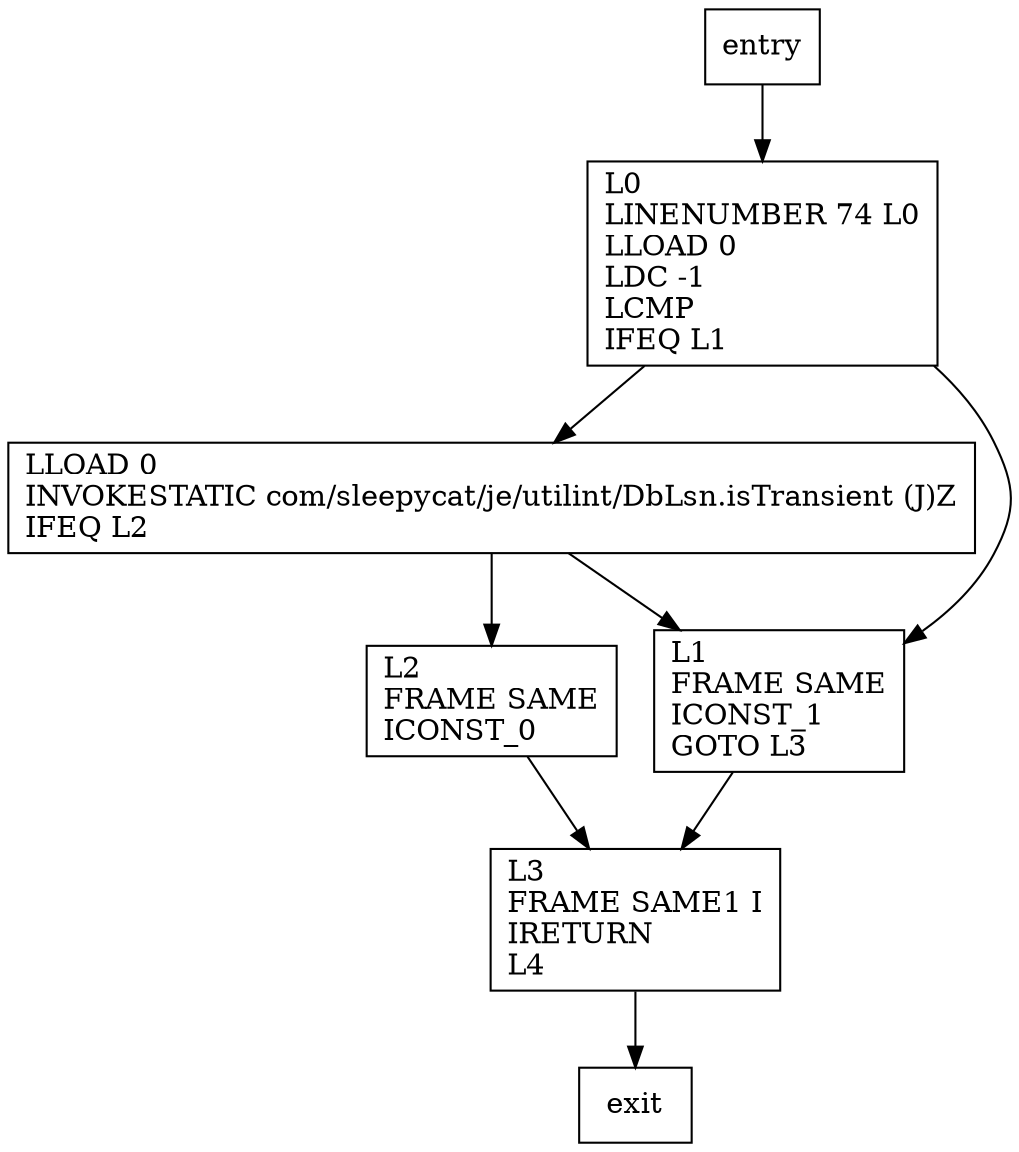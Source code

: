 digraph isTransientOrNull {
node [shape=record];
1613905191 [label="L3\lFRAME SAME1 I\lIRETURN\lL4\l"];
1737571331 [label="L2\lFRAME SAME\lICONST_0\l"];
1504432639 [label="L0\lLINENUMBER 74 L0\lLLOAD 0\lLDC -1\lLCMP\lIFEQ L1\l"];
1421040923 [label="LLOAD 0\lINVOKESTATIC com/sleepycat/je/utilint/DbLsn.isTransient (J)Z\lIFEQ L2\l"];
1651693274 [label="L1\lFRAME SAME\lICONST_1\lGOTO L3\l"];
entry;
exit;
entry -> 1504432639
1613905191 -> exit
1737571331 -> 1613905191
1504432639 -> 1421040923
1504432639 -> 1651693274
1421040923 -> 1737571331
1421040923 -> 1651693274
1651693274 -> 1613905191
}
